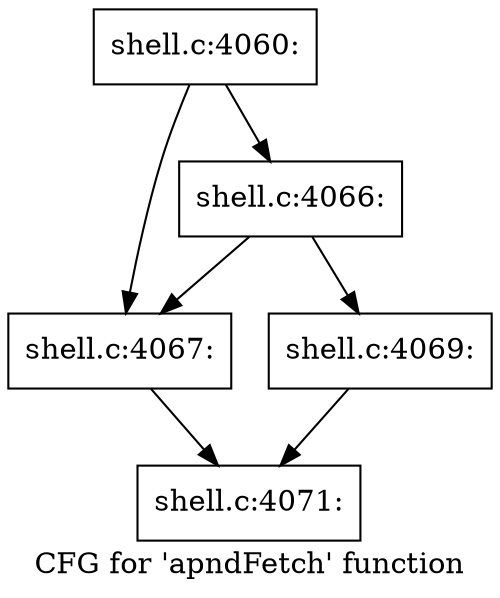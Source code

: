 digraph "CFG for 'apndFetch' function" {
	label="CFG for 'apndFetch' function";

	Node0x560276232620 [shape=record,label="{shell.c:4060:}"];
	Node0x560276232620 -> Node0x560276916a10;
	Node0x560276232620 -> Node0x560276916ab0;
	Node0x560276916ab0 [shape=record,label="{shell.c:4066:}"];
	Node0x560276916ab0 -> Node0x560276916a10;
	Node0x560276916ab0 -> Node0x560276916a60;
	Node0x560276916a10 [shape=record,label="{shell.c:4067:}"];
	Node0x560276916a10 -> Node0x5602769148d0;
	Node0x560276916a60 [shape=record,label="{shell.c:4069:}"];
	Node0x560276916a60 -> Node0x5602769148d0;
	Node0x5602769148d0 [shape=record,label="{shell.c:4071:}"];
}
